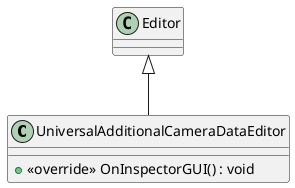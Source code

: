 @startuml
class UniversalAdditionalCameraDataEditor {
    + <<override>> OnInspectorGUI() : void
}
Editor <|-- UniversalAdditionalCameraDataEditor
@enduml
